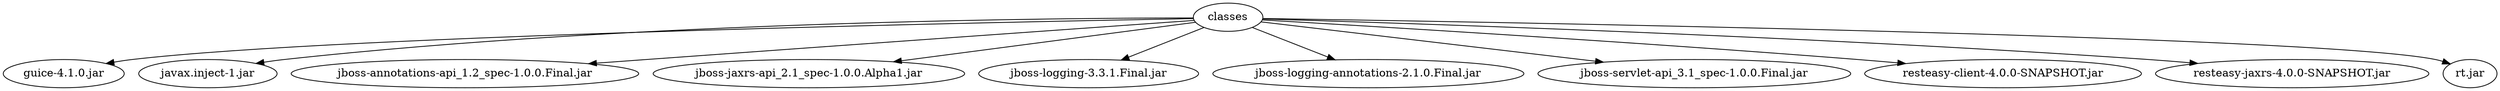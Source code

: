 digraph "summary" {
  "classes"                                          -> "guice-4.1.0.jar";
  "classes"                                          -> "javax.inject-1.jar";
  "classes"                                          -> "jboss-annotations-api_1.2_spec-1.0.0.Final.jar";
  "classes"                                          -> "jboss-jaxrs-api_2.1_spec-1.0.0.Alpha1.jar";
  "classes"                                          -> "jboss-logging-3.3.1.Final.jar";
  "classes"                                          -> "jboss-logging-annotations-2.1.0.Final.jar";
  "classes"                                          -> "jboss-servlet-api_3.1_spec-1.0.0.Final.jar";
  "classes"                                          -> "resteasy-client-4.0.0-SNAPSHOT.jar";
  "classes"                                          -> "resteasy-jaxrs-4.0.0-SNAPSHOT.jar";
  "classes"                                          -> "rt.jar";
}
